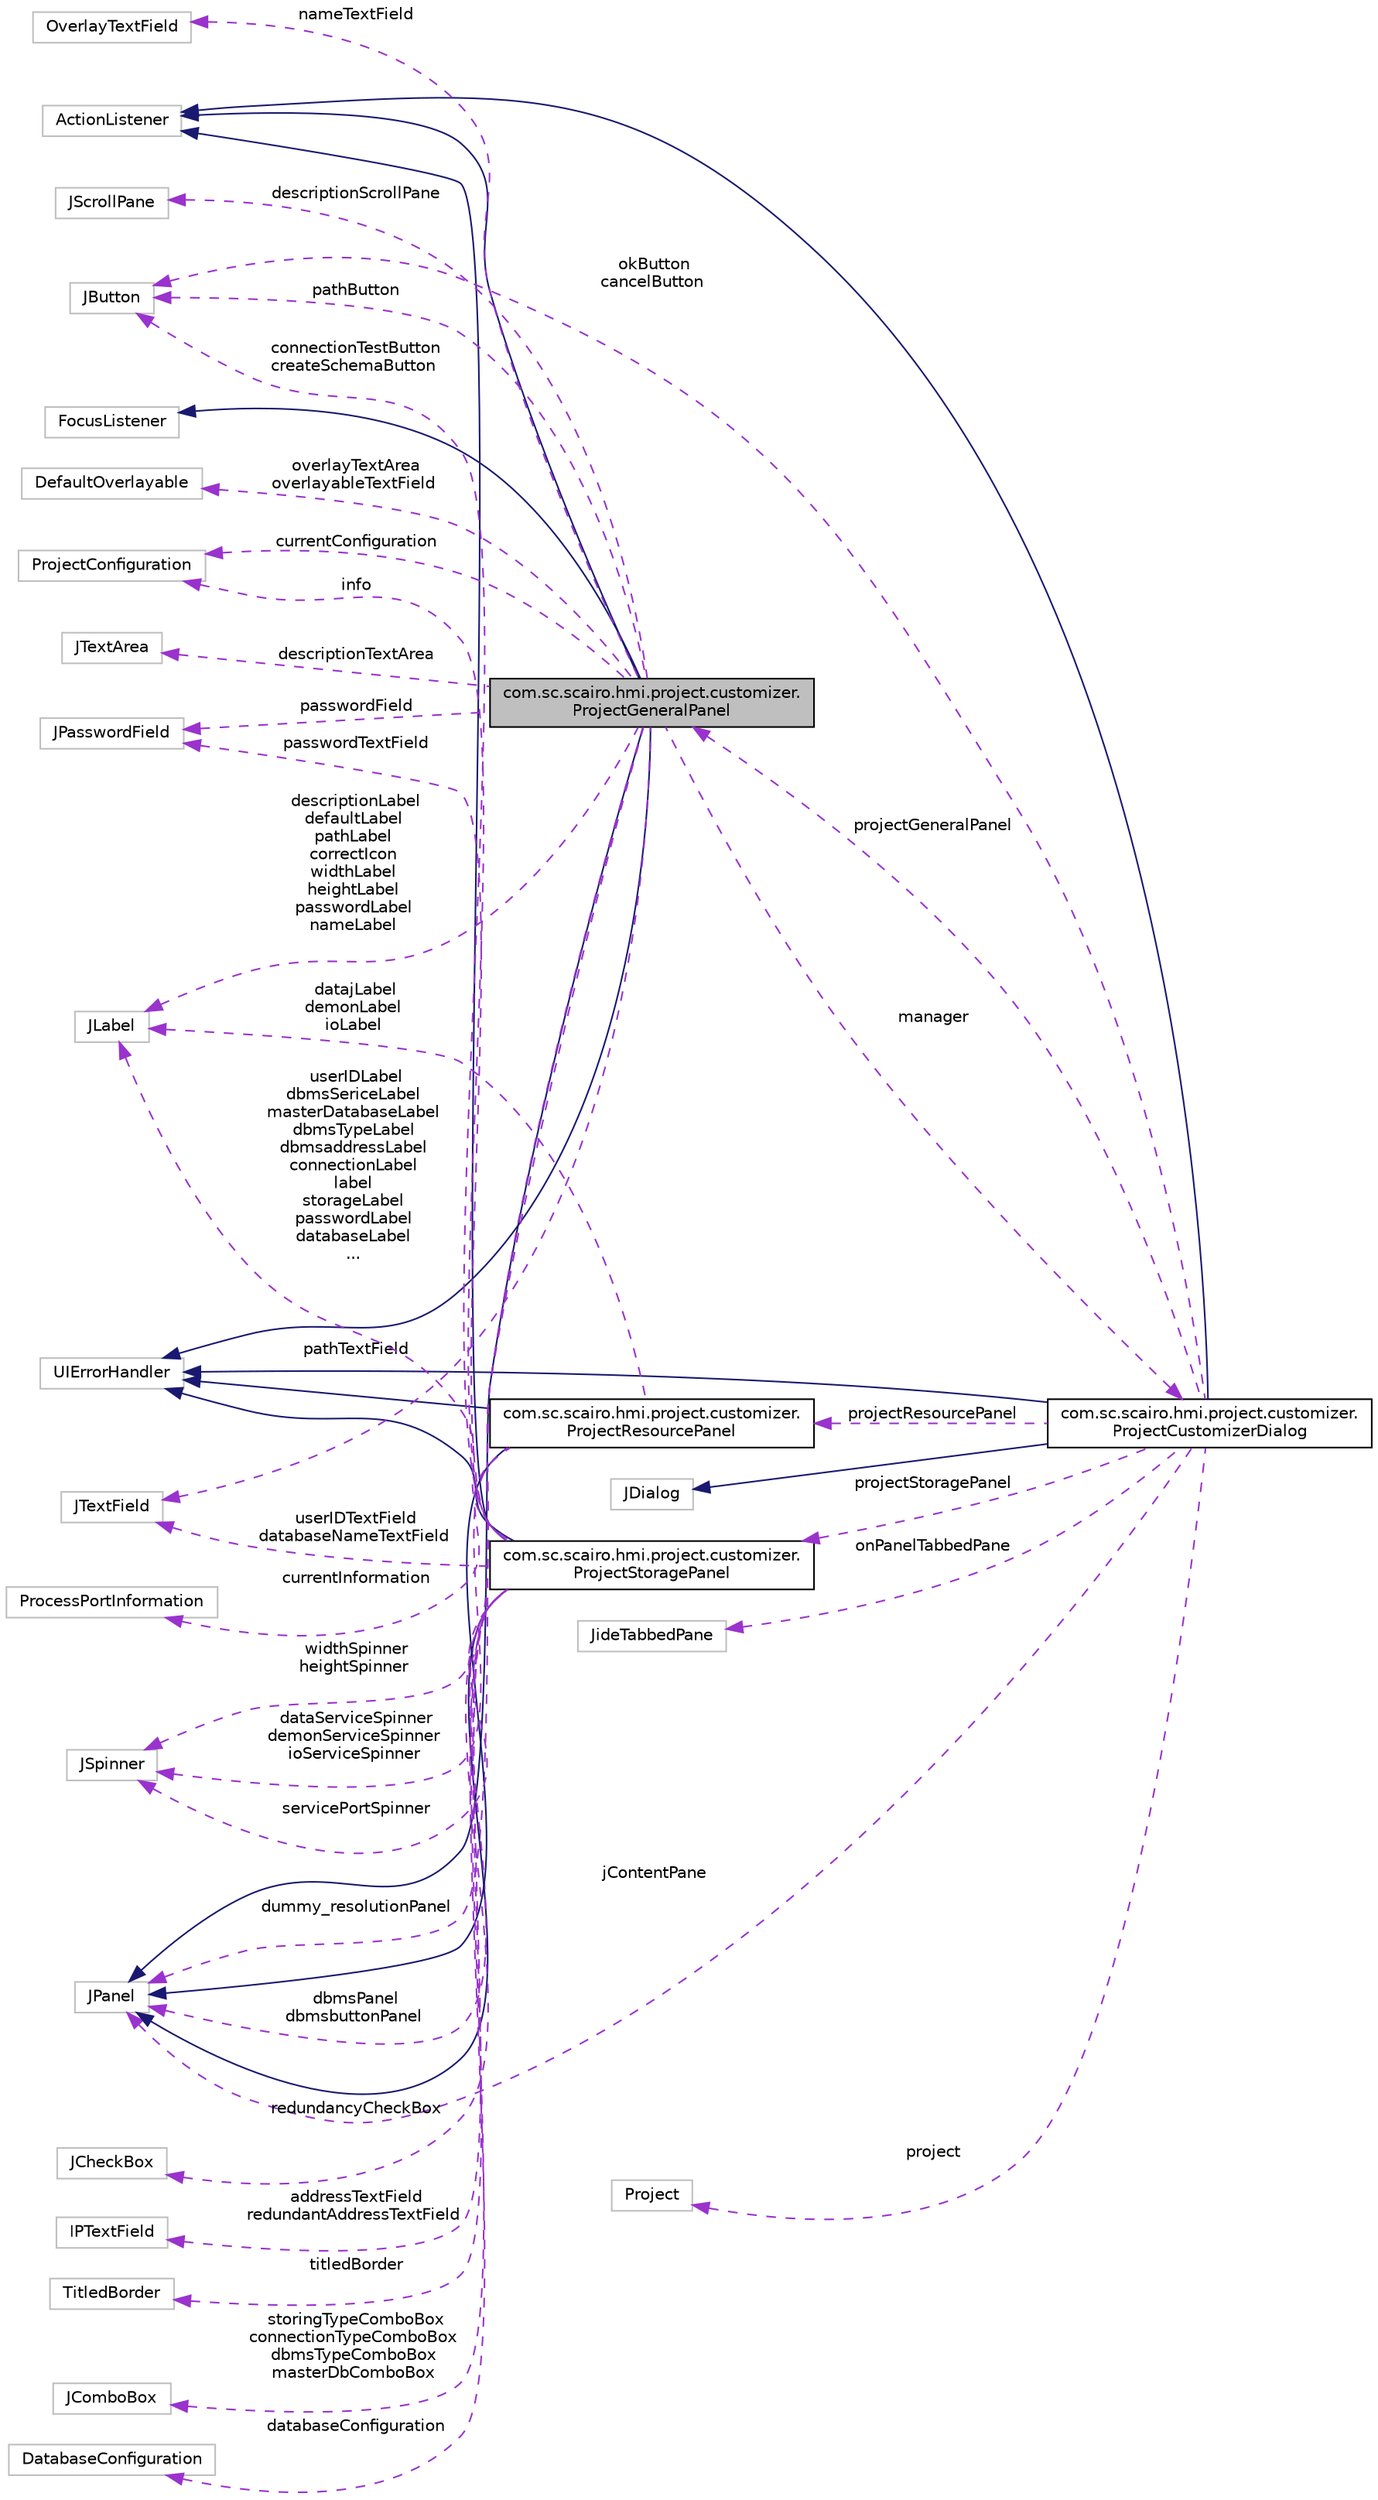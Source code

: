 digraph "com.sc.scairo.hmi.project.customizer.ProjectGeneralPanel"
{
 // LATEX_PDF_SIZE
  edge [fontname="Helvetica",fontsize="10",labelfontname="Helvetica",labelfontsize="10"];
  node [fontname="Helvetica",fontsize="10",shape=record];
  rankdir="LR";
  Node1 [label="com.sc.scairo.hmi.project.customizer.\lProjectGeneralPanel",height=0.2,width=0.4,color="black", fillcolor="grey75", style="filled", fontcolor="black",tooltip=" "];
  Node2 -> Node1 [dir="back",color="midnightblue",fontsize="10",style="solid",fontname="Helvetica"];
  Node2 [label="JPanel",height=0.2,width=0.4,color="grey75", fillcolor="white", style="filled",tooltip=" "];
  Node3 -> Node1 [dir="back",color="midnightblue",fontsize="10",style="solid",fontname="Helvetica"];
  Node3 [label="FocusListener",height=0.2,width=0.4,color="grey75", fillcolor="white", style="filled",tooltip=" "];
  Node4 -> Node1 [dir="back",color="midnightblue",fontsize="10",style="solid",fontname="Helvetica"];
  Node4 [label="ActionListener",height=0.2,width=0.4,color="grey75", fillcolor="white", style="filled",tooltip=" "];
  Node5 -> Node1 [dir="back",color="midnightblue",fontsize="10",style="solid",fontname="Helvetica"];
  Node5 [label="UIErrorHandler",height=0.2,width=0.4,color="grey75", fillcolor="white", style="filled",tooltip=" "];
  Node6 -> Node1 [dir="back",color="darkorchid3",fontsize="10",style="dashed",label=" overlayTextArea\noverlayableTextField" ,fontname="Helvetica"];
  Node6 [label="DefaultOverlayable",height=0.2,width=0.4,color="grey75", fillcolor="white", style="filled",tooltip=" "];
  Node7 -> Node1 [dir="back",color="darkorchid3",fontsize="10",style="dashed",label=" pathButton" ,fontname="Helvetica"];
  Node7 [label="JButton",height=0.2,width=0.4,color="grey75", fillcolor="white", style="filled",tooltip=" "];
  Node8 -> Node1 [dir="back",color="darkorchid3",fontsize="10",style="dashed",label=" descriptionTextArea" ,fontname="Helvetica"];
  Node8 [label="JTextArea",height=0.2,width=0.4,color="grey75", fillcolor="white", style="filled",tooltip=" "];
  Node9 -> Node1 [dir="back",color="darkorchid3",fontsize="10",style="dashed",label=" pathTextField" ,fontname="Helvetica"];
  Node9 [label="JTextField",height=0.2,width=0.4,color="grey75", fillcolor="white", style="filled",tooltip=" "];
  Node10 -> Node1 [dir="back",color="darkorchid3",fontsize="10",style="dashed",label=" manager" ,fontname="Helvetica"];
  Node10 [label="com.sc.scairo.hmi.project.customizer.\lProjectCustomizerDialog",height=0.2,width=0.4,color="black", fillcolor="white", style="filled",URL="$classcom_1_1sc_1_1scairo_1_1hmi_1_1project_1_1customizer_1_1_project_customizer_dialog.html",tooltip=" "];
  Node11 -> Node10 [dir="back",color="midnightblue",fontsize="10",style="solid",fontname="Helvetica"];
  Node11 [label="JDialog",height=0.2,width=0.4,color="grey75", fillcolor="white", style="filled",tooltip=" "];
  Node4 -> Node10 [dir="back",color="midnightblue",fontsize="10",style="solid",fontname="Helvetica"];
  Node5 -> Node10 [dir="back",color="midnightblue",fontsize="10",style="solid",fontname="Helvetica"];
  Node7 -> Node10 [dir="back",color="darkorchid3",fontsize="10",style="dashed",label=" okButton\ncancelButton" ,fontname="Helvetica"];
  Node12 -> Node10 [dir="back",color="darkorchid3",fontsize="10",style="dashed",label=" projectStoragePanel" ,fontname="Helvetica"];
  Node12 [label="com.sc.scairo.hmi.project.customizer.\lProjectStoragePanel",height=0.2,width=0.4,color="black", fillcolor="white", style="filled",URL="$classcom_1_1sc_1_1scairo_1_1hmi_1_1project_1_1customizer_1_1_project_storage_panel.html",tooltip=" "];
  Node2 -> Node12 [dir="back",color="midnightblue",fontsize="10",style="solid",fontname="Helvetica"];
  Node4 -> Node12 [dir="back",color="midnightblue",fontsize="10",style="solid",fontname="Helvetica"];
  Node5 -> Node12 [dir="back",color="midnightblue",fontsize="10",style="solid",fontname="Helvetica"];
  Node7 -> Node12 [dir="back",color="darkorchid3",fontsize="10",style="dashed",label=" connectionTestButton\ncreateSchemaButton" ,fontname="Helvetica"];
  Node13 -> Node12 [dir="back",color="darkorchid3",fontsize="10",style="dashed",label=" redundancyCheckBox" ,fontname="Helvetica"];
  Node13 [label="JCheckBox",height=0.2,width=0.4,color="grey75", fillcolor="white", style="filled",tooltip=" "];
  Node14 -> Node12 [dir="back",color="darkorchid3",fontsize="10",style="dashed",label=" addressTextField\nredundantAddressTextField" ,fontname="Helvetica"];
  Node14 [label="IPTextField",height=0.2,width=0.4,color="grey75", fillcolor="white", style="filled",tooltip=" "];
  Node9 -> Node12 [dir="back",color="darkorchid3",fontsize="10",style="dashed",label=" userIDTextField\ndatabaseNameTextField" ,fontname="Helvetica"];
  Node15 -> Node12 [dir="back",color="darkorchid3",fontsize="10",style="dashed",label=" servicePortSpinner" ,fontname="Helvetica"];
  Node15 [label="JSpinner",height=0.2,width=0.4,color="grey75", fillcolor="white", style="filled",tooltip=" "];
  Node16 -> Node12 [dir="back",color="darkorchid3",fontsize="10",style="dashed",label=" passwordTextField" ,fontname="Helvetica"];
  Node16 [label="JPasswordField",height=0.2,width=0.4,color="grey75", fillcolor="white", style="filled",tooltip=" "];
  Node17 -> Node12 [dir="back",color="darkorchid3",fontsize="10",style="dashed",label=" titledBorder" ,fontname="Helvetica"];
  Node17 [label="TitledBorder",height=0.2,width=0.4,color="grey75", fillcolor="white", style="filled",tooltip=" "];
  Node18 -> Node12 [dir="back",color="darkorchid3",fontsize="10",style="dashed",label=" storingTypeComboBox\nconnectionTypeComboBox\ndbmsTypeComboBox\nmasterDbComboBox" ,fontname="Helvetica"];
  Node18 [label="JComboBox",height=0.2,width=0.4,color="grey75", fillcolor="white", style="filled",tooltip=" "];
  Node19 -> Node12 [dir="back",color="darkorchid3",fontsize="10",style="dashed",label=" userIDLabel\ndbmsSericeLabel\nmasterDatabaseLabel\ndbmsTypeLabel\ndbmsaddressLabel\nconnectionLabel\nlabel\nstorageLabel\npasswordLabel\ndatabaseLabel\n..." ,fontname="Helvetica"];
  Node19 [label="JLabel",height=0.2,width=0.4,color="grey75", fillcolor="white", style="filled",tooltip=" "];
  Node20 -> Node12 [dir="back",color="darkorchid3",fontsize="10",style="dashed",label=" databaseConfiguration" ,fontname="Helvetica"];
  Node20 [label="DatabaseConfiguration",height=0.2,width=0.4,color="grey75", fillcolor="white", style="filled",tooltip=" "];
  Node2 -> Node12 [dir="back",color="darkorchid3",fontsize="10",style="dashed",label=" dbmsPanel\ndbmsbuttonPanel" ,fontname="Helvetica"];
  Node21 -> Node12 [dir="back",color="darkorchid3",fontsize="10",style="dashed",label=" info" ,fontname="Helvetica"];
  Node21 [label="ProjectConfiguration",height=0.2,width=0.4,color="grey75", fillcolor="white", style="filled",tooltip=" "];
  Node1 -> Node10 [dir="back",color="darkorchid3",fontsize="10",style="dashed",label=" projectGeneralPanel" ,fontname="Helvetica"];
  Node22 -> Node10 [dir="back",color="darkorchid3",fontsize="10",style="dashed",label=" onPanelTabbedPane" ,fontname="Helvetica"];
  Node22 [label="JideTabbedPane",height=0.2,width=0.4,color="grey75", fillcolor="white", style="filled",tooltip=" "];
  Node23 -> Node10 [dir="back",color="darkorchid3",fontsize="10",style="dashed",label=" projectResourcePanel" ,fontname="Helvetica"];
  Node23 [label="com.sc.scairo.hmi.project.customizer.\lProjectResourcePanel",height=0.2,width=0.4,color="black", fillcolor="white", style="filled",URL="$classcom_1_1sc_1_1scairo_1_1hmi_1_1project_1_1customizer_1_1_project_resource_panel.html",tooltip=" "];
  Node2 -> Node23 [dir="back",color="midnightblue",fontsize="10",style="solid",fontname="Helvetica"];
  Node5 -> Node23 [dir="back",color="midnightblue",fontsize="10",style="solid",fontname="Helvetica"];
  Node24 -> Node23 [dir="back",color="darkorchid3",fontsize="10",style="dashed",label=" currentInformation" ,fontname="Helvetica"];
  Node24 [label="ProcessPortInformation",height=0.2,width=0.4,color="grey75", fillcolor="white", style="filled",tooltip=" "];
  Node15 -> Node23 [dir="back",color="darkorchid3",fontsize="10",style="dashed",label=" dataServiceSpinner\ndemonServiceSpinner\nioServiceSpinner" ,fontname="Helvetica"];
  Node19 -> Node23 [dir="back",color="darkorchid3",fontsize="10",style="dashed",label=" datajLabel\ndemonLabel\nioLabel" ,fontname="Helvetica"];
  Node25 -> Node10 [dir="back",color="darkorchid3",fontsize="10",style="dashed",label=" project" ,fontname="Helvetica"];
  Node25 [label="Project",height=0.2,width=0.4,color="grey75", fillcolor="white", style="filled",tooltip=" "];
  Node2 -> Node10 [dir="back",color="darkorchid3",fontsize="10",style="dashed",label=" jContentPane" ,fontname="Helvetica"];
  Node15 -> Node1 [dir="back",color="darkorchid3",fontsize="10",style="dashed",label=" widthSpinner\nheightSpinner" ,fontname="Helvetica"];
  Node26 -> Node1 [dir="back",color="darkorchid3",fontsize="10",style="dashed",label=" nameTextField" ,fontname="Helvetica"];
  Node26 [label="OverlayTextField",height=0.2,width=0.4,color="grey75", fillcolor="white", style="filled",tooltip=" "];
  Node16 -> Node1 [dir="back",color="darkorchid3",fontsize="10",style="dashed",label=" passwordField" ,fontname="Helvetica"];
  Node19 -> Node1 [dir="back",color="darkorchid3",fontsize="10",style="dashed",label=" descriptionLabel\ndefaultLabel\npathLabel\ncorrectIcon\nwidthLabel\nheightLabel\npasswordLabel\nnameLabel" ,fontname="Helvetica"];
  Node2 -> Node1 [dir="back",color="darkorchid3",fontsize="10",style="dashed",label=" dummy_resolutionPanel" ,fontname="Helvetica"];
  Node27 -> Node1 [dir="back",color="darkorchid3",fontsize="10",style="dashed",label=" descriptionScrollPane" ,fontname="Helvetica"];
  Node27 [label="JScrollPane",height=0.2,width=0.4,color="grey75", fillcolor="white", style="filled",tooltip=" "];
  Node21 -> Node1 [dir="back",color="darkorchid3",fontsize="10",style="dashed",label=" currentConfiguration" ,fontname="Helvetica"];
}
